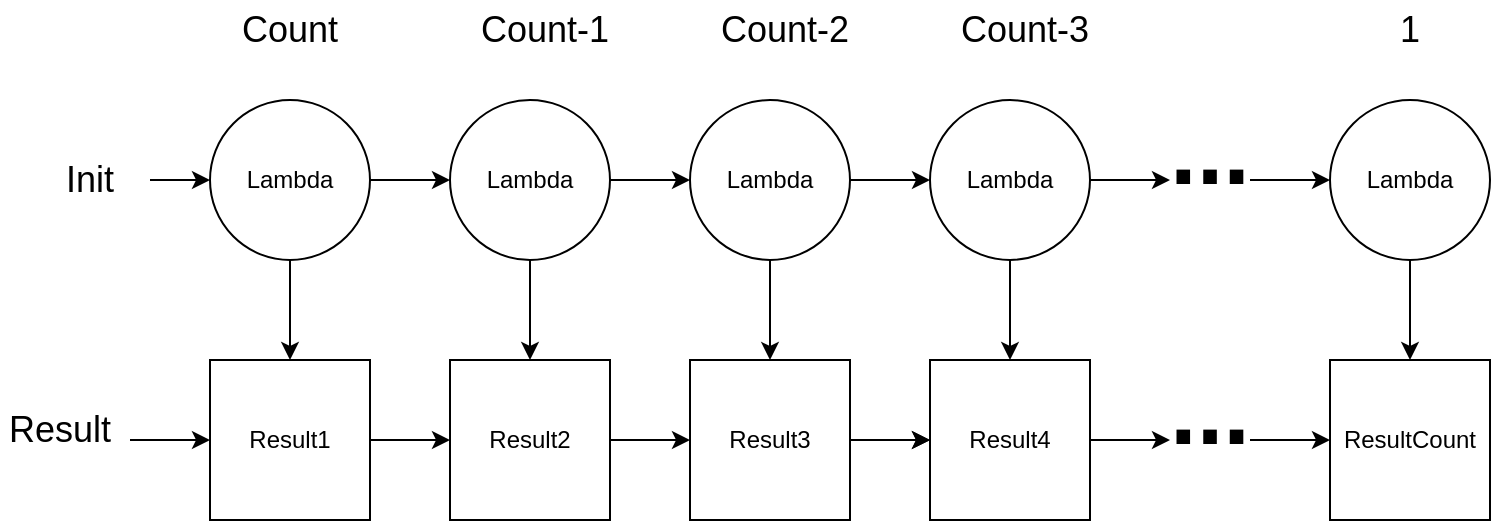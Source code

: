 <mxfile version="16.0.2" type="device"><diagram id="HjTR-mX72FyBfWqYKbho" name="Page-1"><mxGraphModel dx="782" dy="539" grid="1" gridSize="10" guides="1" tooltips="1" connect="1" arrows="1" fold="1" page="1" pageScale="1" pageWidth="850" pageHeight="1100" math="0" shadow="0"><root><mxCell id="0"/><mxCell id="1" parent="0"/><mxCell id="LLBBDqL72_MV6mMEVUpN-1" style="edgeStyle=orthogonalEdgeStyle;rounded=0;orthogonalLoop=1;jettySize=auto;html=1;exitX=0;exitY=0.5;exitDx=0;exitDy=0;startArrow=classic;startFill=1;endArrow=none;endFill=0;" parent="1" source="LLBBDqL72_MV6mMEVUpN-3" edge="1"><mxGeometry relative="1" as="geometry"><mxPoint x="105" y="260" as="targetPoint"/></mxGeometry></mxCell><mxCell id="LLBBDqL72_MV6mMEVUpN-3" value="Result1" style="whiteSpace=wrap;html=1;aspect=fixed;" parent="1" vertex="1"><mxGeometry x="145" y="220" width="80" height="80" as="geometry"/></mxCell><mxCell id="LLBBDqL72_MV6mMEVUpN-4" style="edgeStyle=orthogonalEdgeStyle;rounded=0;orthogonalLoop=1;jettySize=auto;html=1;exitX=0;exitY=0.5;exitDx=0;exitDy=0;entryX=1;entryY=0.5;entryDx=0;entryDy=0;startArrow=classic;startFill=1;endArrow=none;endFill=0;" parent="1" source="LLBBDqL72_MV6mMEVUpN-6" target="LLBBDqL72_MV6mMEVUpN-3" edge="1"><mxGeometry relative="1" as="geometry"/></mxCell><mxCell id="LLBBDqL72_MV6mMEVUpN-6" value="Result2" style="whiteSpace=wrap;html=1;aspect=fixed;" parent="1" vertex="1"><mxGeometry x="265" y="220" width="80" height="80" as="geometry"/></mxCell><mxCell id="LLBBDqL72_MV6mMEVUpN-7" style="edgeStyle=orthogonalEdgeStyle;rounded=0;orthogonalLoop=1;jettySize=auto;html=1;exitX=0;exitY=0.5;exitDx=0;exitDy=0;entryX=1;entryY=0.5;entryDx=0;entryDy=0;startArrow=classic;startFill=1;endArrow=none;endFill=0;" parent="1" source="LLBBDqL72_MV6mMEVUpN-10" target="LLBBDqL72_MV6mMEVUpN-6" edge="1"><mxGeometry relative="1" as="geometry"/></mxCell><mxCell id="LLBBDqL72_MV6mMEVUpN-9" value="" style="edgeStyle=orthogonalEdgeStyle;rounded=0;orthogonalLoop=1;jettySize=auto;html=1;startArrow=none;startFill=0;endArrow=classic;endFill=1;" parent="1" source="LLBBDqL72_MV6mMEVUpN-10" target="LLBBDqL72_MV6mMEVUpN-14" edge="1"><mxGeometry relative="1" as="geometry"/></mxCell><mxCell id="LLBBDqL72_MV6mMEVUpN-10" value="Result3" style="whiteSpace=wrap;html=1;aspect=fixed;" parent="1" vertex="1"><mxGeometry x="385" y="220" width="80" height="80" as="geometry"/></mxCell><mxCell id="LLBBDqL72_MV6mMEVUpN-11" style="edgeStyle=orthogonalEdgeStyle;rounded=0;orthogonalLoop=1;jettySize=auto;html=1;exitX=0;exitY=0.5;exitDx=0;exitDy=0;startArrow=classic;startFill=1;endArrow=none;endFill=0;" parent="1" source="LLBBDqL72_MV6mMEVUpN-14" edge="1"><mxGeometry relative="1" as="geometry"><mxPoint x="475" y="260" as="targetPoint"/></mxGeometry></mxCell><mxCell id="LLBBDqL72_MV6mMEVUpN-12" style="edgeStyle=orthogonalEdgeStyle;rounded=0;orthogonalLoop=1;jettySize=auto;html=1;exitX=1;exitY=0.5;exitDx=0;exitDy=0;startArrow=none;startFill=0;endArrow=classic;endFill=1;" parent="1" source="LLBBDqL72_MV6mMEVUpN-14" edge="1"><mxGeometry relative="1" as="geometry"><mxPoint x="625" y="260" as="targetPoint"/></mxGeometry></mxCell><mxCell id="LLBBDqL72_MV6mMEVUpN-14" value="Result4" style="whiteSpace=wrap;html=1;aspect=fixed;" parent="1" vertex="1"><mxGeometry x="505" y="220" width="80" height="80" as="geometry"/></mxCell><mxCell id="LLBBDqL72_MV6mMEVUpN-15" style="edgeStyle=orthogonalEdgeStyle;rounded=0;orthogonalLoop=1;jettySize=auto;html=1;exitX=0;exitY=0.5;exitDx=0;exitDy=0;startArrow=classic;startFill=1;endArrow=none;endFill=0;" parent="1" source="LLBBDqL72_MV6mMEVUpN-17" edge="1"><mxGeometry relative="1" as="geometry"><mxPoint x="665" y="260" as="targetPoint"/></mxGeometry></mxCell><mxCell id="LLBBDqL72_MV6mMEVUpN-17" value="ResultCount" style="whiteSpace=wrap;html=1;aspect=fixed;" parent="1" vertex="1"><mxGeometry x="705" y="220" width="80" height="80" as="geometry"/></mxCell><mxCell id="LLBBDqL72_MV6mMEVUpN-18" value="&lt;b&gt;&lt;font style=&quot;font-size: 48px&quot;&gt;...&lt;/font&gt;&lt;/b&gt;" style="text;html=1;strokeColor=none;fillColor=none;align=center;verticalAlign=middle;whiteSpace=wrap;rounded=0;" parent="1" vertex="1"><mxGeometry x="615" y="230" width="60" height="30" as="geometry"/></mxCell><mxCell id="LLBBDqL72_MV6mMEVUpN-19" style="edgeStyle=orthogonalEdgeStyle;rounded=0;orthogonalLoop=1;jettySize=auto;html=1;exitX=1;exitY=0.5;exitDx=0;exitDy=0;entryX=0;entryY=0.5;entryDx=0;entryDy=0;startArrow=none;startFill=0;endArrow=classic;endFill=1;" parent="1" source="LLBBDqL72_MV6mMEVUpN-20" target="LLBBDqL72_MV6mMEVUpN-22" edge="1"><mxGeometry relative="1" as="geometry"/></mxCell><mxCell id="LLBBDqL72_MV6mMEVUpN-44" value="" style="edgeStyle=orthogonalEdgeStyle;rounded=0;orthogonalLoop=1;jettySize=auto;html=1;" parent="1" source="LLBBDqL72_MV6mMEVUpN-20" target="LLBBDqL72_MV6mMEVUpN-3" edge="1"><mxGeometry relative="1" as="geometry"/></mxCell><mxCell id="LLBBDqL72_MV6mMEVUpN-20" value="Lambda" style="ellipse;whiteSpace=wrap;html=1;aspect=fixed;" parent="1" vertex="1"><mxGeometry x="145" y="90" width="80" height="80" as="geometry"/></mxCell><mxCell id="LLBBDqL72_MV6mMEVUpN-21" style="edgeStyle=orthogonalEdgeStyle;rounded=0;orthogonalLoop=1;jettySize=auto;html=1;exitX=1;exitY=0.5;exitDx=0;exitDy=0;entryX=0;entryY=0.5;entryDx=0;entryDy=0;startArrow=none;startFill=0;endArrow=classic;endFill=1;" parent="1" source="LLBBDqL72_MV6mMEVUpN-22" target="LLBBDqL72_MV6mMEVUpN-24" edge="1"><mxGeometry relative="1" as="geometry"/></mxCell><mxCell id="LLBBDqL72_MV6mMEVUpN-45" value="" style="edgeStyle=orthogonalEdgeStyle;rounded=0;orthogonalLoop=1;jettySize=auto;html=1;" parent="1" source="LLBBDqL72_MV6mMEVUpN-22" target="LLBBDqL72_MV6mMEVUpN-6" edge="1"><mxGeometry relative="1" as="geometry"/></mxCell><mxCell id="LLBBDqL72_MV6mMEVUpN-22" value="Lambda" style="ellipse;whiteSpace=wrap;html=1;aspect=fixed;" parent="1" vertex="1"><mxGeometry x="265" y="90" width="80" height="80" as="geometry"/></mxCell><mxCell id="LLBBDqL72_MV6mMEVUpN-23" style="edgeStyle=orthogonalEdgeStyle;rounded=0;orthogonalLoop=1;jettySize=auto;html=1;exitX=1;exitY=0.5;exitDx=0;exitDy=0;entryX=0;entryY=0.5;entryDx=0;entryDy=0;startArrow=none;startFill=0;endArrow=classic;endFill=1;" parent="1" source="LLBBDqL72_MV6mMEVUpN-24" target="LLBBDqL72_MV6mMEVUpN-26" edge="1"><mxGeometry relative="1" as="geometry"/></mxCell><mxCell id="LLBBDqL72_MV6mMEVUpN-46" value="" style="edgeStyle=orthogonalEdgeStyle;rounded=0;orthogonalLoop=1;jettySize=auto;html=1;" parent="1" source="LLBBDqL72_MV6mMEVUpN-24" target="LLBBDqL72_MV6mMEVUpN-10" edge="1"><mxGeometry relative="1" as="geometry"/></mxCell><mxCell id="LLBBDqL72_MV6mMEVUpN-24" value="Lambda" style="ellipse;whiteSpace=wrap;html=1;aspect=fixed;" parent="1" vertex="1"><mxGeometry x="385" y="90" width="80" height="80" as="geometry"/></mxCell><mxCell id="LLBBDqL72_MV6mMEVUpN-25" style="edgeStyle=orthogonalEdgeStyle;rounded=0;orthogonalLoop=1;jettySize=auto;html=1;exitX=1;exitY=0.5;exitDx=0;exitDy=0;startArrow=none;startFill=0;endArrow=classic;endFill=1;" parent="1" source="LLBBDqL72_MV6mMEVUpN-26" edge="1"><mxGeometry relative="1" as="geometry"><mxPoint x="625" y="130" as="targetPoint"/></mxGeometry></mxCell><mxCell id="LLBBDqL72_MV6mMEVUpN-47" value="" style="edgeStyle=orthogonalEdgeStyle;rounded=0;orthogonalLoop=1;jettySize=auto;html=1;" parent="1" source="LLBBDqL72_MV6mMEVUpN-26" target="LLBBDqL72_MV6mMEVUpN-14" edge="1"><mxGeometry relative="1" as="geometry"/></mxCell><mxCell id="LLBBDqL72_MV6mMEVUpN-26" value="Lambda" style="ellipse;whiteSpace=wrap;html=1;aspect=fixed;" parent="1" vertex="1"><mxGeometry x="505" y="90" width="80" height="80" as="geometry"/></mxCell><mxCell id="LLBBDqL72_MV6mMEVUpN-27" style="edgeStyle=orthogonalEdgeStyle;rounded=0;orthogonalLoop=1;jettySize=auto;html=1;exitX=0;exitY=0.5;exitDx=0;exitDy=0;startArrow=classic;startFill=1;endArrow=none;endFill=0;" parent="1" source="LLBBDqL72_MV6mMEVUpN-29" edge="1"><mxGeometry relative="1" as="geometry"><mxPoint x="665" y="130" as="targetPoint"/></mxGeometry></mxCell><mxCell id="LLBBDqL72_MV6mMEVUpN-48" value="" style="edgeStyle=orthogonalEdgeStyle;rounded=0;orthogonalLoop=1;jettySize=auto;html=1;" parent="1" source="LLBBDqL72_MV6mMEVUpN-29" target="LLBBDqL72_MV6mMEVUpN-17" edge="1"><mxGeometry relative="1" as="geometry"/></mxCell><mxCell id="LLBBDqL72_MV6mMEVUpN-29" value="Lambda" style="ellipse;whiteSpace=wrap;html=1;aspect=fixed;" parent="1" vertex="1"><mxGeometry x="705" y="90" width="80" height="80" as="geometry"/></mxCell><mxCell id="LLBBDqL72_MV6mMEVUpN-30" value="" style="edgeStyle=orthogonalEdgeStyle;rounded=0;orthogonalLoop=1;jettySize=auto;html=1;startArrow=none;startFill=0;endArrow=classic;endFill=1;" parent="1" source="LLBBDqL72_MV6mMEVUpN-31" target="LLBBDqL72_MV6mMEVUpN-20" edge="1"><mxGeometry relative="1" as="geometry"/></mxCell><mxCell id="LLBBDqL72_MV6mMEVUpN-31" value="&lt;font style=&quot;font-size: 18px&quot;&gt;Init&lt;/font&gt;" style="text;html=1;strokeColor=none;fillColor=none;align=center;verticalAlign=middle;whiteSpace=wrap;rounded=0;" parent="1" vertex="1"><mxGeometry x="55" y="115" width="60" height="30" as="geometry"/></mxCell><mxCell id="LLBBDqL72_MV6mMEVUpN-32" value="&lt;b&gt;&lt;font style=&quot;font-size: 48px&quot;&gt;...&lt;/font&gt;&lt;/b&gt;" style="text;html=1;strokeColor=none;fillColor=none;align=center;verticalAlign=middle;whiteSpace=wrap;rounded=0;" parent="1" vertex="1"><mxGeometry x="615" y="100" width="60" height="30" as="geometry"/></mxCell><mxCell id="LLBBDqL72_MV6mMEVUpN-43" value="&lt;font style=&quot;font-size: 18px&quot;&gt;Result&lt;/font&gt;" style="text;html=1;strokeColor=none;fillColor=none;align=center;verticalAlign=middle;whiteSpace=wrap;rounded=0;" parent="1" vertex="1"><mxGeometry x="40" y="240" width="60" height="30" as="geometry"/></mxCell><mxCell id="LLBBDqL72_MV6mMEVUpN-49" value="&lt;font style=&quot;font-size: 18px&quot;&gt;Count&lt;/font&gt;" style="text;html=1;strokeColor=none;fillColor=none;align=center;verticalAlign=middle;whiteSpace=wrap;rounded=0;" parent="1" vertex="1"><mxGeometry x="155" y="40" width="60" height="30" as="geometry"/></mxCell><mxCell id="LLBBDqL72_MV6mMEVUpN-50" value="&lt;font style=&quot;font-size: 18px&quot;&gt;Count-1&lt;/font&gt;" style="text;html=1;strokeColor=none;fillColor=none;align=center;verticalAlign=middle;whiteSpace=wrap;rounded=0;" parent="1" vertex="1"><mxGeometry x="275" y="40" width="75" height="30" as="geometry"/></mxCell><mxCell id="LLBBDqL72_MV6mMEVUpN-51" value="&lt;font style=&quot;font-size: 18px&quot;&gt;Count-2&lt;/font&gt;" style="text;html=1;strokeColor=none;fillColor=none;align=center;verticalAlign=middle;whiteSpace=wrap;rounded=0;" parent="1" vertex="1"><mxGeometry x="395" y="40" width="75" height="30" as="geometry"/></mxCell><mxCell id="LLBBDqL72_MV6mMEVUpN-52" value="&lt;font style=&quot;font-size: 18px&quot;&gt;Count-3&lt;/font&gt;" style="text;html=1;strokeColor=none;fillColor=none;align=center;verticalAlign=middle;whiteSpace=wrap;rounded=0;" parent="1" vertex="1"><mxGeometry x="515" y="40" width="75" height="30" as="geometry"/></mxCell><mxCell id="LLBBDqL72_MV6mMEVUpN-53" value="&lt;font style=&quot;font-size: 18px&quot;&gt;1&lt;/font&gt;" style="text;html=1;strokeColor=none;fillColor=none;align=center;verticalAlign=middle;whiteSpace=wrap;rounded=0;" parent="1" vertex="1"><mxGeometry x="715" y="40" width="60" height="30" as="geometry"/></mxCell></root></mxGraphModel></diagram></mxfile>